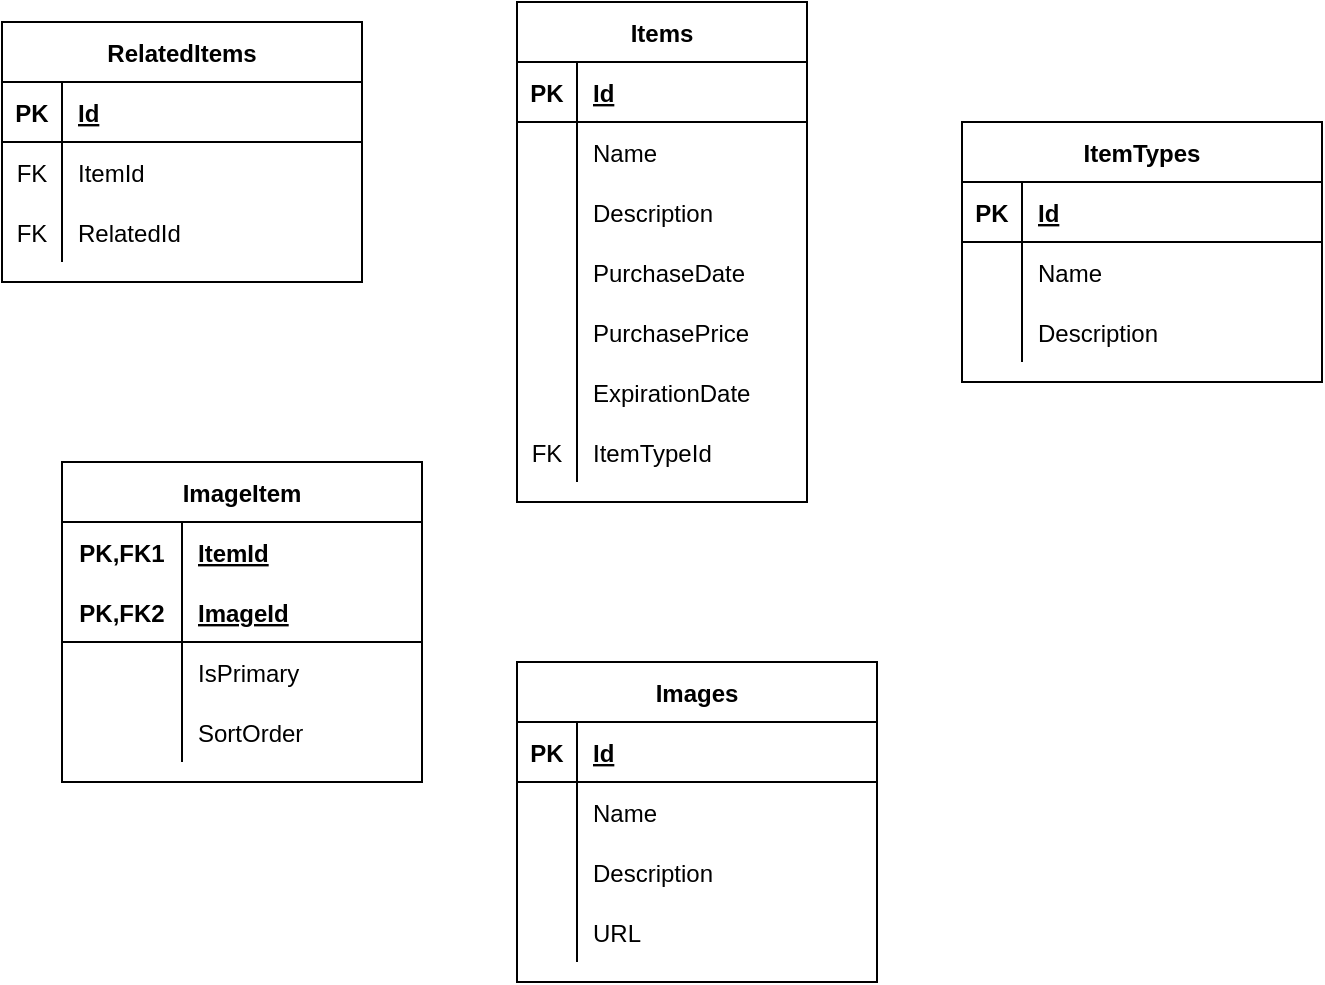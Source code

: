 <mxfile version="13.6.2" type="device"><diagram id="R2lEEEUBdFMjLlhIrx00" name="Inventory ERD"><mxGraphModel dx="780" dy="748" grid="1" gridSize="10" guides="1" tooltips="1" connect="1" arrows="1" fold="1" page="1" pageScale="1" pageWidth="850" pageHeight="1100" math="0" shadow="0" extFonts="Permanent Marker^https://fonts.googleapis.com/css?family=Permanent+Marker"><root><mxCell id="0"/><mxCell id="1" parent="0"/><mxCell id="_SLb157630iOqmXa7YGu-27" value="Items" style="shape=table;startSize=30;container=1;collapsible=1;childLayout=tableLayout;fixedRows=1;rowLines=0;fontStyle=1;align=center;resizeLast=1;" vertex="1" parent="1"><mxGeometry x="352.5" y="80" width="145" height="250" as="geometry"><mxRectangle x="335" y="300" width="60" height="30" as="alternateBounds"/></mxGeometry></mxCell><mxCell id="_SLb157630iOqmXa7YGu-28" value="" style="shape=partialRectangle;collapsible=0;dropTarget=0;pointerEvents=0;fillColor=none;top=0;left=0;bottom=1;right=0;points=[[0,0.5],[1,0.5]];portConstraint=eastwest;" vertex="1" parent="_SLb157630iOqmXa7YGu-27"><mxGeometry y="30" width="145" height="30" as="geometry"/></mxCell><mxCell id="_SLb157630iOqmXa7YGu-29" value="PK" style="shape=partialRectangle;connectable=0;fillColor=none;top=0;left=0;bottom=0;right=0;fontStyle=1;overflow=hidden;" vertex="1" parent="_SLb157630iOqmXa7YGu-28"><mxGeometry width="30" height="30" as="geometry"/></mxCell><mxCell id="_SLb157630iOqmXa7YGu-30" value="Id" style="shape=partialRectangle;connectable=0;fillColor=none;top=0;left=0;bottom=0;right=0;align=left;spacingLeft=6;fontStyle=5;overflow=hidden;" vertex="1" parent="_SLb157630iOqmXa7YGu-28"><mxGeometry x="30" width="115" height="30" as="geometry"/></mxCell><mxCell id="_SLb157630iOqmXa7YGu-31" value="" style="shape=partialRectangle;collapsible=0;dropTarget=0;pointerEvents=0;fillColor=none;top=0;left=0;bottom=0;right=0;points=[[0,0.5],[1,0.5]];portConstraint=eastwest;" vertex="1" parent="_SLb157630iOqmXa7YGu-27"><mxGeometry y="60" width="145" height="30" as="geometry"/></mxCell><mxCell id="_SLb157630iOqmXa7YGu-32" value="" style="shape=partialRectangle;connectable=0;fillColor=none;top=0;left=0;bottom=0;right=0;editable=1;overflow=hidden;" vertex="1" parent="_SLb157630iOqmXa7YGu-31"><mxGeometry width="30" height="30" as="geometry"/></mxCell><mxCell id="_SLb157630iOqmXa7YGu-33" value="Name" style="shape=partialRectangle;connectable=0;fillColor=none;top=0;left=0;bottom=0;right=0;align=left;spacingLeft=6;overflow=hidden;" vertex="1" parent="_SLb157630iOqmXa7YGu-31"><mxGeometry x="30" width="115" height="30" as="geometry"/></mxCell><mxCell id="_SLb157630iOqmXa7YGu-87" value="" style="shape=partialRectangle;collapsible=0;dropTarget=0;pointerEvents=0;fillColor=none;top=0;left=0;bottom=0;right=0;points=[[0,0.5],[1,0.5]];portConstraint=eastwest;" vertex="1" parent="_SLb157630iOqmXa7YGu-27"><mxGeometry y="90" width="145" height="30" as="geometry"/></mxCell><mxCell id="_SLb157630iOqmXa7YGu-88" value="" style="shape=partialRectangle;connectable=0;fillColor=none;top=0;left=0;bottom=0;right=0;editable=1;overflow=hidden;" vertex="1" parent="_SLb157630iOqmXa7YGu-87"><mxGeometry width="30" height="30" as="geometry"/></mxCell><mxCell id="_SLb157630iOqmXa7YGu-89" value="Description" style="shape=partialRectangle;connectable=0;fillColor=none;top=0;left=0;bottom=0;right=0;align=left;spacingLeft=6;overflow=hidden;" vertex="1" parent="_SLb157630iOqmXa7YGu-87"><mxGeometry x="30" width="115" height="30" as="geometry"/></mxCell><mxCell id="_SLb157630iOqmXa7YGu-174" value="" style="shape=partialRectangle;collapsible=0;dropTarget=0;pointerEvents=0;fillColor=none;top=0;left=0;bottom=0;right=0;points=[[0,0.5],[1,0.5]];portConstraint=eastwest;" vertex="1" parent="_SLb157630iOqmXa7YGu-27"><mxGeometry y="120" width="145" height="30" as="geometry"/></mxCell><mxCell id="_SLb157630iOqmXa7YGu-175" value="" style="shape=partialRectangle;connectable=0;fillColor=none;top=0;left=0;bottom=0;right=0;editable=1;overflow=hidden;" vertex="1" parent="_SLb157630iOqmXa7YGu-174"><mxGeometry width="30" height="30" as="geometry"/></mxCell><mxCell id="_SLb157630iOqmXa7YGu-176" value="PurchaseDate" style="shape=partialRectangle;connectable=0;fillColor=none;top=0;left=0;bottom=0;right=0;align=left;spacingLeft=6;overflow=hidden;" vertex="1" parent="_SLb157630iOqmXa7YGu-174"><mxGeometry x="30" width="115" height="30" as="geometry"/></mxCell><mxCell id="_SLb157630iOqmXa7YGu-183" value="" style="shape=partialRectangle;collapsible=0;dropTarget=0;pointerEvents=0;fillColor=none;top=0;left=0;bottom=0;right=0;points=[[0,0.5],[1,0.5]];portConstraint=eastwest;" vertex="1" parent="_SLb157630iOqmXa7YGu-27"><mxGeometry y="150" width="145" height="30" as="geometry"/></mxCell><mxCell id="_SLb157630iOqmXa7YGu-184" value="" style="shape=partialRectangle;connectable=0;fillColor=none;top=0;left=0;bottom=0;right=0;editable=1;overflow=hidden;" vertex="1" parent="_SLb157630iOqmXa7YGu-183"><mxGeometry width="30" height="30" as="geometry"/></mxCell><mxCell id="_SLb157630iOqmXa7YGu-185" value="PurchasePrice" style="shape=partialRectangle;connectable=0;fillColor=none;top=0;left=0;bottom=0;right=0;align=left;spacingLeft=6;overflow=hidden;" vertex="1" parent="_SLb157630iOqmXa7YGu-183"><mxGeometry x="30" width="115" height="30" as="geometry"/></mxCell><mxCell id="_SLb157630iOqmXa7YGu-177" value="" style="shape=partialRectangle;collapsible=0;dropTarget=0;pointerEvents=0;fillColor=none;top=0;left=0;bottom=0;right=0;points=[[0,0.5],[1,0.5]];portConstraint=eastwest;" vertex="1" parent="_SLb157630iOqmXa7YGu-27"><mxGeometry y="180" width="145" height="30" as="geometry"/></mxCell><mxCell id="_SLb157630iOqmXa7YGu-178" value="" style="shape=partialRectangle;connectable=0;fillColor=none;top=0;left=0;bottom=0;right=0;editable=1;overflow=hidden;" vertex="1" parent="_SLb157630iOqmXa7YGu-177"><mxGeometry width="30" height="30" as="geometry"/></mxCell><mxCell id="_SLb157630iOqmXa7YGu-179" value="ExpirationDate" style="shape=partialRectangle;connectable=0;fillColor=none;top=0;left=0;bottom=0;right=0;align=left;spacingLeft=6;overflow=hidden;" vertex="1" parent="_SLb157630iOqmXa7YGu-177"><mxGeometry x="30" width="115" height="30" as="geometry"/></mxCell><mxCell id="_SLb157630iOqmXa7YGu-37" value="" style="shape=partialRectangle;collapsible=0;dropTarget=0;pointerEvents=0;fillColor=none;top=0;left=0;bottom=0;right=0;points=[[0,0.5],[1,0.5]];portConstraint=eastwest;" vertex="1" parent="_SLb157630iOqmXa7YGu-27"><mxGeometry y="210" width="145" height="30" as="geometry"/></mxCell><mxCell id="_SLb157630iOqmXa7YGu-38" value="FK" style="shape=partialRectangle;connectable=0;fillColor=none;top=0;left=0;bottom=0;right=0;editable=1;overflow=hidden;" vertex="1" parent="_SLb157630iOqmXa7YGu-37"><mxGeometry width="30" height="30" as="geometry"/></mxCell><mxCell id="_SLb157630iOqmXa7YGu-39" value="ItemTypeId" style="shape=partialRectangle;connectable=0;fillColor=none;top=0;left=0;bottom=0;right=0;align=left;spacingLeft=6;overflow=hidden;" vertex="1" parent="_SLb157630iOqmXa7YGu-37"><mxGeometry x="30" width="115" height="30" as="geometry"/></mxCell><mxCell id="_SLb157630iOqmXa7YGu-70" value="ItemTypes" style="shape=table;startSize=30;container=1;collapsible=1;childLayout=tableLayout;fixedRows=1;rowLines=0;fontStyle=1;align=center;resizeLast=1;" vertex="1" parent="1"><mxGeometry x="575" y="140" width="180" height="130" as="geometry"/></mxCell><mxCell id="_SLb157630iOqmXa7YGu-71" value="" style="shape=partialRectangle;collapsible=0;dropTarget=0;pointerEvents=0;fillColor=none;top=0;left=0;bottom=1;right=0;points=[[0,0.5],[1,0.5]];portConstraint=eastwest;" vertex="1" parent="_SLb157630iOqmXa7YGu-70"><mxGeometry y="30" width="180" height="30" as="geometry"/></mxCell><mxCell id="_SLb157630iOqmXa7YGu-72" value="PK" style="shape=partialRectangle;connectable=0;fillColor=none;top=0;left=0;bottom=0;right=0;fontStyle=1;overflow=hidden;" vertex="1" parent="_SLb157630iOqmXa7YGu-71"><mxGeometry width="30" height="30" as="geometry"/></mxCell><mxCell id="_SLb157630iOqmXa7YGu-73" value="Id" style="shape=partialRectangle;connectable=0;fillColor=none;top=0;left=0;bottom=0;right=0;align=left;spacingLeft=6;fontStyle=5;overflow=hidden;" vertex="1" parent="_SLb157630iOqmXa7YGu-71"><mxGeometry x="30" width="150" height="30" as="geometry"/></mxCell><mxCell id="_SLb157630iOqmXa7YGu-74" value="" style="shape=partialRectangle;collapsible=0;dropTarget=0;pointerEvents=0;fillColor=none;top=0;left=0;bottom=0;right=0;points=[[0,0.5],[1,0.5]];portConstraint=eastwest;" vertex="1" parent="_SLb157630iOqmXa7YGu-70"><mxGeometry y="60" width="180" height="30" as="geometry"/></mxCell><mxCell id="_SLb157630iOqmXa7YGu-75" value="" style="shape=partialRectangle;connectable=0;fillColor=none;top=0;left=0;bottom=0;right=0;editable=1;overflow=hidden;" vertex="1" parent="_SLb157630iOqmXa7YGu-74"><mxGeometry width="30" height="30" as="geometry"/></mxCell><mxCell id="_SLb157630iOqmXa7YGu-76" value="Name" style="shape=partialRectangle;connectable=0;fillColor=none;top=0;left=0;bottom=0;right=0;align=left;spacingLeft=6;overflow=hidden;" vertex="1" parent="_SLb157630iOqmXa7YGu-74"><mxGeometry x="30" width="150" height="30" as="geometry"/></mxCell><mxCell id="_SLb157630iOqmXa7YGu-77" value="" style="shape=partialRectangle;collapsible=0;dropTarget=0;pointerEvents=0;fillColor=none;top=0;left=0;bottom=0;right=0;points=[[0,0.5],[1,0.5]];portConstraint=eastwest;" vertex="1" parent="_SLb157630iOqmXa7YGu-70"><mxGeometry y="90" width="180" height="30" as="geometry"/></mxCell><mxCell id="_SLb157630iOqmXa7YGu-78" value="" style="shape=partialRectangle;connectable=0;fillColor=none;top=0;left=0;bottom=0;right=0;editable=1;overflow=hidden;" vertex="1" parent="_SLb157630iOqmXa7YGu-77"><mxGeometry width="30" height="30" as="geometry"/></mxCell><mxCell id="_SLb157630iOqmXa7YGu-79" value="Description" style="shape=partialRectangle;connectable=0;fillColor=none;top=0;left=0;bottom=0;right=0;align=left;spacingLeft=6;overflow=hidden;" vertex="1" parent="_SLb157630iOqmXa7YGu-77"><mxGeometry x="30" width="150" height="30" as="geometry"/></mxCell><mxCell id="_SLb157630iOqmXa7YGu-106" value="Images" style="shape=table;startSize=30;container=1;collapsible=1;childLayout=tableLayout;fixedRows=1;rowLines=0;fontStyle=1;align=center;resizeLast=1;" vertex="1" parent="1"><mxGeometry x="352.5" y="410" width="180" height="160" as="geometry"/></mxCell><mxCell id="_SLb157630iOqmXa7YGu-107" value="" style="shape=partialRectangle;collapsible=0;dropTarget=0;pointerEvents=0;fillColor=none;top=0;left=0;bottom=1;right=0;points=[[0,0.5],[1,0.5]];portConstraint=eastwest;" vertex="1" parent="_SLb157630iOqmXa7YGu-106"><mxGeometry y="30" width="180" height="30" as="geometry"/></mxCell><mxCell id="_SLb157630iOqmXa7YGu-108" value="PK" style="shape=partialRectangle;connectable=0;fillColor=none;top=0;left=0;bottom=0;right=0;fontStyle=1;overflow=hidden;" vertex="1" parent="_SLb157630iOqmXa7YGu-107"><mxGeometry width="30" height="30" as="geometry"/></mxCell><mxCell id="_SLb157630iOqmXa7YGu-109" value="Id" style="shape=partialRectangle;connectable=0;fillColor=none;top=0;left=0;bottom=0;right=0;align=left;spacingLeft=6;fontStyle=5;overflow=hidden;" vertex="1" parent="_SLb157630iOqmXa7YGu-107"><mxGeometry x="30" width="150" height="30" as="geometry"/></mxCell><mxCell id="_SLb157630iOqmXa7YGu-110" value="" style="shape=partialRectangle;collapsible=0;dropTarget=0;pointerEvents=0;fillColor=none;top=0;left=0;bottom=0;right=0;points=[[0,0.5],[1,0.5]];portConstraint=eastwest;" vertex="1" parent="_SLb157630iOqmXa7YGu-106"><mxGeometry y="60" width="180" height="30" as="geometry"/></mxCell><mxCell id="_SLb157630iOqmXa7YGu-111" value="" style="shape=partialRectangle;connectable=0;fillColor=none;top=0;left=0;bottom=0;right=0;editable=1;overflow=hidden;" vertex="1" parent="_SLb157630iOqmXa7YGu-110"><mxGeometry width="30" height="30" as="geometry"/></mxCell><mxCell id="_SLb157630iOqmXa7YGu-112" value="Name" style="shape=partialRectangle;connectable=0;fillColor=none;top=0;left=0;bottom=0;right=0;align=left;spacingLeft=6;overflow=hidden;" vertex="1" parent="_SLb157630iOqmXa7YGu-110"><mxGeometry x="30" width="150" height="30" as="geometry"/></mxCell><mxCell id="_SLb157630iOqmXa7YGu-113" value="" style="shape=partialRectangle;collapsible=0;dropTarget=0;pointerEvents=0;fillColor=none;top=0;left=0;bottom=0;right=0;points=[[0,0.5],[1,0.5]];portConstraint=eastwest;" vertex="1" parent="_SLb157630iOqmXa7YGu-106"><mxGeometry y="90" width="180" height="30" as="geometry"/></mxCell><mxCell id="_SLb157630iOqmXa7YGu-114" value="" style="shape=partialRectangle;connectable=0;fillColor=none;top=0;left=0;bottom=0;right=0;editable=1;overflow=hidden;" vertex="1" parent="_SLb157630iOqmXa7YGu-113"><mxGeometry width="30" height="30" as="geometry"/></mxCell><mxCell id="_SLb157630iOqmXa7YGu-115" value="Description" style="shape=partialRectangle;connectable=0;fillColor=none;top=0;left=0;bottom=0;right=0;align=left;spacingLeft=6;overflow=hidden;" vertex="1" parent="_SLb157630iOqmXa7YGu-113"><mxGeometry x="30" width="150" height="30" as="geometry"/></mxCell><mxCell id="_SLb157630iOqmXa7YGu-119" value="" style="shape=partialRectangle;collapsible=0;dropTarget=0;pointerEvents=0;fillColor=none;top=0;left=0;bottom=0;right=0;points=[[0,0.5],[1,0.5]];portConstraint=eastwest;" vertex="1" parent="_SLb157630iOqmXa7YGu-106"><mxGeometry y="120" width="180" height="30" as="geometry"/></mxCell><mxCell id="_SLb157630iOqmXa7YGu-120" value="" style="shape=partialRectangle;connectable=0;fillColor=none;top=0;left=0;bottom=0;right=0;editable=1;overflow=hidden;" vertex="1" parent="_SLb157630iOqmXa7YGu-119"><mxGeometry width="30" height="30" as="geometry"/></mxCell><mxCell id="_SLb157630iOqmXa7YGu-121" value="URL" style="shape=partialRectangle;connectable=0;fillColor=none;top=0;left=0;bottom=0;right=0;align=left;spacingLeft=6;overflow=hidden;" vertex="1" parent="_SLb157630iOqmXa7YGu-119"><mxGeometry x="30" width="150" height="30" as="geometry"/></mxCell><mxCell id="_SLb157630iOqmXa7YGu-125" value="ImageItem" style="shape=table;startSize=30;container=1;collapsible=1;childLayout=tableLayout;fixedRows=1;rowLines=0;fontStyle=1;align=center;resizeLast=1;" vertex="1" parent="1"><mxGeometry x="125" y="310" width="180" height="160" as="geometry"/></mxCell><mxCell id="_SLb157630iOqmXa7YGu-126" value="" style="shape=partialRectangle;collapsible=0;dropTarget=0;pointerEvents=0;fillColor=none;top=0;left=0;bottom=0;right=0;points=[[0,0.5],[1,0.5]];portConstraint=eastwest;" vertex="1" parent="_SLb157630iOqmXa7YGu-125"><mxGeometry y="30" width="180" height="30" as="geometry"/></mxCell><mxCell id="_SLb157630iOqmXa7YGu-127" value="PK,FK1" style="shape=partialRectangle;connectable=0;fillColor=none;top=0;left=0;bottom=0;right=0;fontStyle=1;overflow=hidden;" vertex="1" parent="_SLb157630iOqmXa7YGu-126"><mxGeometry width="60" height="30" as="geometry"/></mxCell><mxCell id="_SLb157630iOqmXa7YGu-128" value="ItemId" style="shape=partialRectangle;connectable=0;fillColor=none;top=0;left=0;bottom=0;right=0;align=left;spacingLeft=6;fontStyle=5;overflow=hidden;" vertex="1" parent="_SLb157630iOqmXa7YGu-126"><mxGeometry x="60" width="120" height="30" as="geometry"/></mxCell><mxCell id="_SLb157630iOqmXa7YGu-129" value="" style="shape=partialRectangle;collapsible=0;dropTarget=0;pointerEvents=0;fillColor=none;top=0;left=0;bottom=1;right=0;points=[[0,0.5],[1,0.5]];portConstraint=eastwest;" vertex="1" parent="_SLb157630iOqmXa7YGu-125"><mxGeometry y="60" width="180" height="30" as="geometry"/></mxCell><mxCell id="_SLb157630iOqmXa7YGu-130" value="PK,FK2" style="shape=partialRectangle;connectable=0;fillColor=none;top=0;left=0;bottom=0;right=0;fontStyle=1;overflow=hidden;" vertex="1" parent="_SLb157630iOqmXa7YGu-129"><mxGeometry width="60" height="30" as="geometry"/></mxCell><mxCell id="_SLb157630iOqmXa7YGu-131" value="ImageId" style="shape=partialRectangle;connectable=0;fillColor=none;top=0;left=0;bottom=0;right=0;align=left;spacingLeft=6;fontStyle=5;overflow=hidden;" vertex="1" parent="_SLb157630iOqmXa7YGu-129"><mxGeometry x="60" width="120" height="30" as="geometry"/></mxCell><mxCell id="_SLb157630iOqmXa7YGu-132" value="" style="shape=partialRectangle;collapsible=0;dropTarget=0;pointerEvents=0;fillColor=none;top=0;left=0;bottom=0;right=0;points=[[0,0.5],[1,0.5]];portConstraint=eastwest;" vertex="1" parent="_SLb157630iOqmXa7YGu-125"><mxGeometry y="90" width="180" height="30" as="geometry"/></mxCell><mxCell id="_SLb157630iOqmXa7YGu-133" value="" style="shape=partialRectangle;connectable=0;fillColor=none;top=0;left=0;bottom=0;right=0;editable=1;overflow=hidden;" vertex="1" parent="_SLb157630iOqmXa7YGu-132"><mxGeometry width="60" height="30" as="geometry"/></mxCell><mxCell id="_SLb157630iOqmXa7YGu-134" value="IsPrimary" style="shape=partialRectangle;connectable=0;fillColor=none;top=0;left=0;bottom=0;right=0;align=left;spacingLeft=6;overflow=hidden;" vertex="1" parent="_SLb157630iOqmXa7YGu-132"><mxGeometry x="60" width="120" height="30" as="geometry"/></mxCell><mxCell id="_SLb157630iOqmXa7YGu-186" value="" style="shape=partialRectangle;collapsible=0;dropTarget=0;pointerEvents=0;fillColor=none;top=0;left=0;bottom=0;right=0;points=[[0,0.5],[1,0.5]];portConstraint=eastwest;" vertex="1" parent="_SLb157630iOqmXa7YGu-125"><mxGeometry y="120" width="180" height="30" as="geometry"/></mxCell><mxCell id="_SLb157630iOqmXa7YGu-187" value="" style="shape=partialRectangle;connectable=0;fillColor=none;top=0;left=0;bottom=0;right=0;editable=1;overflow=hidden;" vertex="1" parent="_SLb157630iOqmXa7YGu-186"><mxGeometry width="60" height="30" as="geometry"/></mxCell><mxCell id="_SLb157630iOqmXa7YGu-188" value="SortOrder" style="shape=partialRectangle;connectable=0;fillColor=none;top=0;left=0;bottom=0;right=0;align=left;spacingLeft=6;overflow=hidden;" vertex="1" parent="_SLb157630iOqmXa7YGu-186"><mxGeometry x="60" width="120" height="30" as="geometry"/></mxCell><mxCell id="_SLb157630iOqmXa7YGu-144" value="RelatedItems" style="shape=table;startSize=30;container=1;collapsible=1;childLayout=tableLayout;fixedRows=1;rowLines=0;fontStyle=1;align=center;resizeLast=1;" vertex="1" parent="1"><mxGeometry x="95" y="90" width="180" height="130" as="geometry"/></mxCell><mxCell id="_SLb157630iOqmXa7YGu-145" value="" style="shape=partialRectangle;collapsible=0;dropTarget=0;pointerEvents=0;fillColor=none;top=0;left=0;bottom=1;right=0;points=[[0,0.5],[1,0.5]];portConstraint=eastwest;" vertex="1" parent="_SLb157630iOqmXa7YGu-144"><mxGeometry y="30" width="180" height="30" as="geometry"/></mxCell><mxCell id="_SLb157630iOqmXa7YGu-146" value="PK" style="shape=partialRectangle;connectable=0;fillColor=none;top=0;left=0;bottom=0;right=0;fontStyle=1;overflow=hidden;" vertex="1" parent="_SLb157630iOqmXa7YGu-145"><mxGeometry width="30" height="30" as="geometry"/></mxCell><mxCell id="_SLb157630iOqmXa7YGu-147" value="Id" style="shape=partialRectangle;connectable=0;fillColor=none;top=0;left=0;bottom=0;right=0;align=left;spacingLeft=6;fontStyle=5;overflow=hidden;" vertex="1" parent="_SLb157630iOqmXa7YGu-145"><mxGeometry x="30" width="150" height="30" as="geometry"/></mxCell><mxCell id="_SLb157630iOqmXa7YGu-148" value="" style="shape=partialRectangle;collapsible=0;dropTarget=0;pointerEvents=0;fillColor=none;top=0;left=0;bottom=0;right=0;points=[[0,0.5],[1,0.5]];portConstraint=eastwest;" vertex="1" parent="_SLb157630iOqmXa7YGu-144"><mxGeometry y="60" width="180" height="30" as="geometry"/></mxCell><mxCell id="_SLb157630iOqmXa7YGu-149" value="FK" style="shape=partialRectangle;connectable=0;fillColor=none;top=0;left=0;bottom=0;right=0;editable=1;overflow=hidden;" vertex="1" parent="_SLb157630iOqmXa7YGu-148"><mxGeometry width="30" height="30" as="geometry"/></mxCell><mxCell id="_SLb157630iOqmXa7YGu-150" value="ItemId" style="shape=partialRectangle;connectable=0;fillColor=none;top=0;left=0;bottom=0;right=0;align=left;spacingLeft=6;overflow=hidden;" vertex="1" parent="_SLb157630iOqmXa7YGu-148"><mxGeometry x="30" width="150" height="30" as="geometry"/></mxCell><mxCell id="_SLb157630iOqmXa7YGu-157" value="" style="shape=partialRectangle;collapsible=0;dropTarget=0;pointerEvents=0;fillColor=none;top=0;left=0;bottom=0;right=0;points=[[0,0.5],[1,0.5]];portConstraint=eastwest;" vertex="1" parent="_SLb157630iOqmXa7YGu-144"><mxGeometry y="90" width="180" height="30" as="geometry"/></mxCell><mxCell id="_SLb157630iOqmXa7YGu-158" value="FK" style="shape=partialRectangle;connectable=0;fillColor=none;top=0;left=0;bottom=0;right=0;editable=1;overflow=hidden;" vertex="1" parent="_SLb157630iOqmXa7YGu-157"><mxGeometry width="30" height="30" as="geometry"/></mxCell><mxCell id="_SLb157630iOqmXa7YGu-159" value="RelatedId" style="shape=partialRectangle;connectable=0;fillColor=none;top=0;left=0;bottom=0;right=0;align=left;spacingLeft=6;overflow=hidden;" vertex="1" parent="_SLb157630iOqmXa7YGu-157"><mxGeometry x="30" width="150" height="30" as="geometry"/></mxCell></root></mxGraphModel></diagram></mxfile>